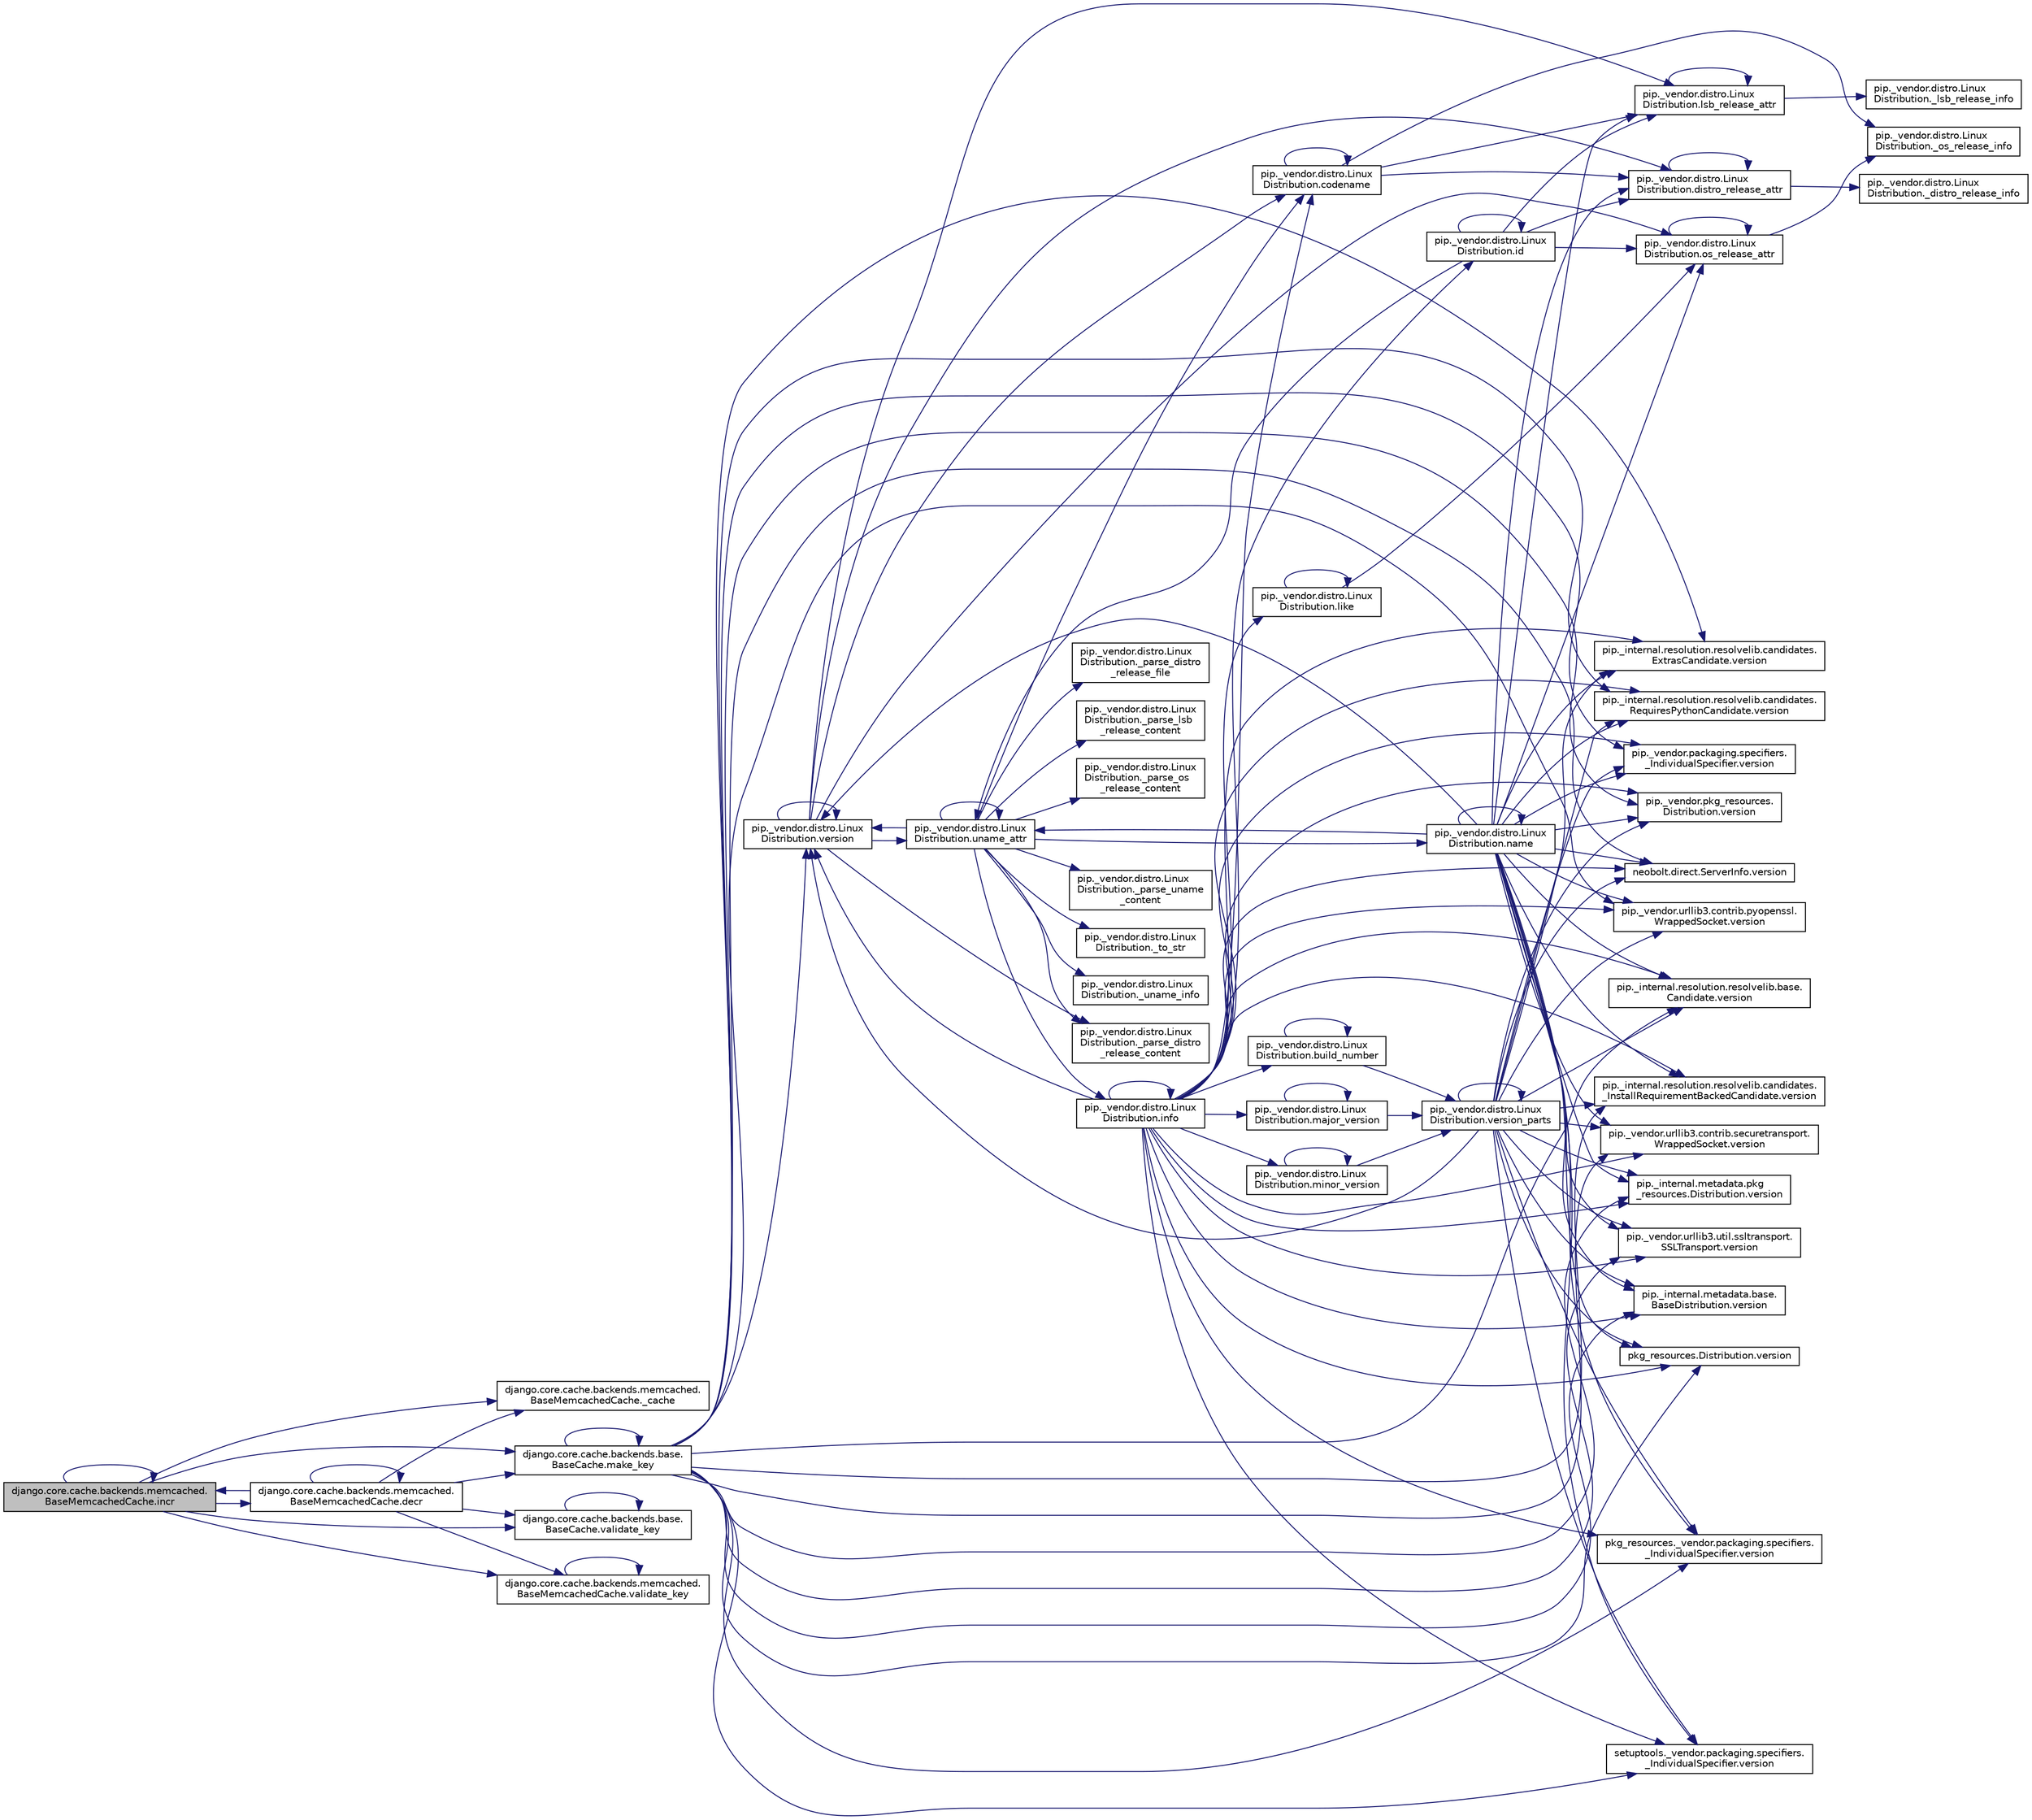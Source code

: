 digraph "django.core.cache.backends.memcached.BaseMemcachedCache.incr"
{
 // LATEX_PDF_SIZE
  edge [fontname="Helvetica",fontsize="10",labelfontname="Helvetica",labelfontsize="10"];
  node [fontname="Helvetica",fontsize="10",shape=record];
  rankdir="LR";
  Node1 [label="django.core.cache.backends.memcached.\lBaseMemcachedCache.incr",height=0.2,width=0.4,color="black", fillcolor="grey75", style="filled", fontcolor="black",tooltip=" "];
  Node1 -> Node2 [color="midnightblue",fontsize="10",style="solid",fontname="Helvetica"];
  Node2 [label="django.core.cache.backends.memcached.\lBaseMemcachedCache._cache",height=0.2,width=0.4,color="black", fillcolor="white", style="filled",URL="$d3/d36/classdjango_1_1core_1_1cache_1_1backends_1_1memcached_1_1_base_memcached_cache.html#aec7954560fd40d7e33a11eea0e2ccde8",tooltip=" "];
  Node1 -> Node3 [color="midnightblue",fontsize="10",style="solid",fontname="Helvetica"];
  Node3 [label="django.core.cache.backends.memcached.\lBaseMemcachedCache.decr",height=0.2,width=0.4,color="black", fillcolor="white", style="filled",URL="$d3/d36/classdjango_1_1core_1_1cache_1_1backends_1_1memcached_1_1_base_memcached_cache.html#a602c0679ea26957ad37dff4ad50390fc",tooltip=" "];
  Node3 -> Node2 [color="midnightblue",fontsize="10",style="solid",fontname="Helvetica"];
  Node3 -> Node3 [color="midnightblue",fontsize="10",style="solid",fontname="Helvetica"];
  Node3 -> Node1 [color="midnightblue",fontsize="10",style="solid",fontname="Helvetica"];
  Node3 -> Node4 [color="midnightblue",fontsize="10",style="solid",fontname="Helvetica"];
  Node4 [label="django.core.cache.backends.base.\lBaseCache.make_key",height=0.2,width=0.4,color="black", fillcolor="white", style="filled",URL="$d0/d87/classdjango_1_1core_1_1cache_1_1backends_1_1base_1_1_base_cache.html#a8913a325faa9ef7a0b057adf6ec6274e",tooltip=" "];
  Node4 -> Node4 [color="midnightblue",fontsize="10",style="solid",fontname="Helvetica"];
  Node4 -> Node5 [color="midnightblue",fontsize="10",style="solid",fontname="Helvetica"];
  Node5 [label="neobolt.direct.ServerInfo.version",height=0.2,width=0.4,color="black", fillcolor="white", style="filled",URL="$de/d5d/classneobolt_1_1direct_1_1_server_info.html#a40e0fd9b2b291a7178d5b35489b16881",tooltip=" "];
  Node4 -> Node6 [color="midnightblue",fontsize="10",style="solid",fontname="Helvetica"];
  Node6 [label="pip._internal.metadata.base.\lBaseDistribution.version",height=0.2,width=0.4,color="black", fillcolor="white", style="filled",URL="$d7/d34/classpip_1_1__internal_1_1metadata_1_1base_1_1_base_distribution.html#af4024115351223c1472e72e4c17da2fc",tooltip=" "];
  Node4 -> Node7 [color="midnightblue",fontsize="10",style="solid",fontname="Helvetica"];
  Node7 [label="pip._internal.metadata.pkg\l_resources.Distribution.version",height=0.2,width=0.4,color="black", fillcolor="white", style="filled",URL="$dc/df0/classpip_1_1__internal_1_1metadata_1_1pkg__resources_1_1_distribution.html#ac83e189aa08d2465284bb5d465190dde",tooltip=" "];
  Node4 -> Node8 [color="midnightblue",fontsize="10",style="solid",fontname="Helvetica"];
  Node8 [label="pip._internal.resolution.resolvelib.base.\lCandidate.version",height=0.2,width=0.4,color="black", fillcolor="white", style="filled",URL="$db/d18/classpip_1_1__internal_1_1resolution_1_1resolvelib_1_1base_1_1_candidate.html#a9c16dfa9e4f9aefc73ba5e64b22a8475",tooltip=" "];
  Node4 -> Node9 [color="midnightblue",fontsize="10",style="solid",fontname="Helvetica"];
  Node9 [label="pip._internal.resolution.resolvelib.candidates.\l_InstallRequirementBackedCandidate.version",height=0.2,width=0.4,color="black", fillcolor="white", style="filled",URL="$dc/d03/classpip_1_1__internal_1_1resolution_1_1resolvelib_1_1candidates_1_1___install_requirement_backed_candidate.html#a4f4a974e66da6155fd19dedc8149f7a9",tooltip=" "];
  Node4 -> Node10 [color="midnightblue",fontsize="10",style="solid",fontname="Helvetica"];
  Node10 [label="pip._internal.resolution.resolvelib.candidates.\lExtrasCandidate.version",height=0.2,width=0.4,color="black", fillcolor="white", style="filled",URL="$d8/df7/classpip_1_1__internal_1_1resolution_1_1resolvelib_1_1candidates_1_1_extras_candidate.html#afd11c944b3a60218acccf10656b4c59e",tooltip=" "];
  Node4 -> Node11 [color="midnightblue",fontsize="10",style="solid",fontname="Helvetica"];
  Node11 [label="pip._internal.resolution.resolvelib.candidates.\lRequiresPythonCandidate.version",height=0.2,width=0.4,color="black", fillcolor="white", style="filled",URL="$db/d0a/classpip_1_1__internal_1_1resolution_1_1resolvelib_1_1candidates_1_1_requires_python_candidate.html#a2ec46fa71f2669b413ba5b9943c19dfc",tooltip=" "];
  Node4 -> Node12 [color="midnightblue",fontsize="10",style="solid",fontname="Helvetica"];
  Node12 [label="pip._vendor.packaging.specifiers.\l_IndividualSpecifier.version",height=0.2,width=0.4,color="black", fillcolor="white", style="filled",URL="$d9/d98/classpip_1_1__vendor_1_1packaging_1_1specifiers_1_1___individual_specifier.html#a5f58dee6bcf78651ae53becf5ee2f682",tooltip=" "];
  Node4 -> Node13 [color="midnightblue",fontsize="10",style="solid",fontname="Helvetica"];
  Node13 [label="pip._vendor.pkg_resources.\lDistribution.version",height=0.2,width=0.4,color="black", fillcolor="white", style="filled",URL="$d0/ddb/classpip_1_1__vendor_1_1pkg__resources_1_1_distribution.html#acd94a7f669ee4fc277245673ea39e748",tooltip=" "];
  Node4 -> Node14 [color="midnightblue",fontsize="10",style="solid",fontname="Helvetica"];
  Node14 [label="pip._vendor.urllib3.contrib.pyopenssl.\lWrappedSocket.version",height=0.2,width=0.4,color="black", fillcolor="white", style="filled",URL="$d3/d95/classpip_1_1__vendor_1_1urllib3_1_1contrib_1_1pyopenssl_1_1_wrapped_socket.html#a5feafd2bff784708293e180679101471",tooltip=" "];
  Node4 -> Node15 [color="midnightblue",fontsize="10",style="solid",fontname="Helvetica"];
  Node15 [label="pip._vendor.urllib3.contrib.securetransport.\lWrappedSocket.version",height=0.2,width=0.4,color="black", fillcolor="white", style="filled",URL="$da/dfd/classpip_1_1__vendor_1_1urllib3_1_1contrib_1_1securetransport_1_1_wrapped_socket.html#af0d3f6b340221cc6e658dab4137b8391",tooltip=" "];
  Node4 -> Node16 [color="midnightblue",fontsize="10",style="solid",fontname="Helvetica"];
  Node16 [label="pip._vendor.distro.Linux\lDistribution.version",height=0.2,width=0.4,color="black", fillcolor="white", style="filled",URL="$db/dc1/classpip_1_1__vendor_1_1distro_1_1_linux_distribution.html#a0c37e11aca02766e25025a395c09dd8b",tooltip=" "];
  Node16 -> Node17 [color="midnightblue",fontsize="10",style="solid",fontname="Helvetica"];
  Node17 [label="pip._vendor.distro.Linux\lDistribution._parse_distro\l_release_content",height=0.2,width=0.4,color="black", fillcolor="white", style="filled",URL="$db/dc1/classpip_1_1__vendor_1_1distro_1_1_linux_distribution.html#aa74c8b8f216e13c0f0d81f2b952ed689",tooltip=" "];
  Node16 -> Node18 [color="midnightblue",fontsize="10",style="solid",fontname="Helvetica"];
  Node18 [label="pip._vendor.distro.Linux\lDistribution.codename",height=0.2,width=0.4,color="black", fillcolor="white", style="filled",URL="$db/dc1/classpip_1_1__vendor_1_1distro_1_1_linux_distribution.html#a8b01fa5c9b2883dab710ca528927a6d2",tooltip=" "];
  Node18 -> Node19 [color="midnightblue",fontsize="10",style="solid",fontname="Helvetica"];
  Node19 [label="pip._vendor.distro.Linux\lDistribution._os_release_info",height=0.2,width=0.4,color="black", fillcolor="white", style="filled",URL="$db/dc1/classpip_1_1__vendor_1_1distro_1_1_linux_distribution.html#a9e99d08a1ee6d485377d8a6f72c5fca9",tooltip=" "];
  Node18 -> Node18 [color="midnightblue",fontsize="10",style="solid",fontname="Helvetica"];
  Node18 -> Node20 [color="midnightblue",fontsize="10",style="solid",fontname="Helvetica"];
  Node20 [label="pip._vendor.distro.Linux\lDistribution.distro_release_attr",height=0.2,width=0.4,color="black", fillcolor="white", style="filled",URL="$db/dc1/classpip_1_1__vendor_1_1distro_1_1_linux_distribution.html#a783e432baf3c43e5c59d94715abe882d",tooltip=" "];
  Node20 -> Node21 [color="midnightblue",fontsize="10",style="solid",fontname="Helvetica"];
  Node21 [label="pip._vendor.distro.Linux\lDistribution._distro_release_info",height=0.2,width=0.4,color="black", fillcolor="white", style="filled",URL="$db/dc1/classpip_1_1__vendor_1_1distro_1_1_linux_distribution.html#a0455782d9bf0abff28527e1cc22af86e",tooltip=" "];
  Node20 -> Node20 [color="midnightblue",fontsize="10",style="solid",fontname="Helvetica"];
  Node18 -> Node22 [color="midnightblue",fontsize="10",style="solid",fontname="Helvetica"];
  Node22 [label="pip._vendor.distro.Linux\lDistribution.lsb_release_attr",height=0.2,width=0.4,color="black", fillcolor="white", style="filled",URL="$db/dc1/classpip_1_1__vendor_1_1distro_1_1_linux_distribution.html#a2fb20b28b68f25e4868e8d4b517bb710",tooltip=" "];
  Node22 -> Node23 [color="midnightblue",fontsize="10",style="solid",fontname="Helvetica"];
  Node23 [label="pip._vendor.distro.Linux\lDistribution._lsb_release_info",height=0.2,width=0.4,color="black", fillcolor="white", style="filled",URL="$db/dc1/classpip_1_1__vendor_1_1distro_1_1_linux_distribution.html#a0cbc9117e4ae04e173d26260d517dea1",tooltip=" "];
  Node22 -> Node22 [color="midnightblue",fontsize="10",style="solid",fontname="Helvetica"];
  Node16 -> Node20 [color="midnightblue",fontsize="10",style="solid",fontname="Helvetica"];
  Node16 -> Node22 [color="midnightblue",fontsize="10",style="solid",fontname="Helvetica"];
  Node16 -> Node24 [color="midnightblue",fontsize="10",style="solid",fontname="Helvetica"];
  Node24 [label="pip._vendor.distro.Linux\lDistribution.os_release_attr",height=0.2,width=0.4,color="black", fillcolor="white", style="filled",URL="$db/dc1/classpip_1_1__vendor_1_1distro_1_1_linux_distribution.html#a2c980e7f2faf33563d32e0a0b1309cfa",tooltip=" "];
  Node24 -> Node19 [color="midnightblue",fontsize="10",style="solid",fontname="Helvetica"];
  Node24 -> Node24 [color="midnightblue",fontsize="10",style="solid",fontname="Helvetica"];
  Node16 -> Node25 [color="midnightblue",fontsize="10",style="solid",fontname="Helvetica"];
  Node25 [label="pip._vendor.distro.Linux\lDistribution.uname_attr",height=0.2,width=0.4,color="black", fillcolor="white", style="filled",URL="$db/dc1/classpip_1_1__vendor_1_1distro_1_1_linux_distribution.html#a82939a6850962797338a64083a30a2ec",tooltip=" "];
  Node25 -> Node17 [color="midnightblue",fontsize="10",style="solid",fontname="Helvetica"];
  Node25 -> Node26 [color="midnightblue",fontsize="10",style="solid",fontname="Helvetica"];
  Node26 [label="pip._vendor.distro.Linux\lDistribution._parse_distro\l_release_file",height=0.2,width=0.4,color="black", fillcolor="white", style="filled",URL="$db/dc1/classpip_1_1__vendor_1_1distro_1_1_linux_distribution.html#ad45007cf2352023cbf2b1f66d528720d",tooltip=" "];
  Node25 -> Node27 [color="midnightblue",fontsize="10",style="solid",fontname="Helvetica"];
  Node27 [label="pip._vendor.distro.Linux\lDistribution._parse_lsb\l_release_content",height=0.2,width=0.4,color="black", fillcolor="white", style="filled",URL="$db/dc1/classpip_1_1__vendor_1_1distro_1_1_linux_distribution.html#a263d93dbdf8e1f0790d8e99ce3e44ae1",tooltip=" "];
  Node25 -> Node28 [color="midnightblue",fontsize="10",style="solid",fontname="Helvetica"];
  Node28 [label="pip._vendor.distro.Linux\lDistribution._parse_os\l_release_content",height=0.2,width=0.4,color="black", fillcolor="white", style="filled",URL="$db/dc1/classpip_1_1__vendor_1_1distro_1_1_linux_distribution.html#a4655249020d118550be9366ca10e6160",tooltip=" "];
  Node25 -> Node29 [color="midnightblue",fontsize="10",style="solid",fontname="Helvetica"];
  Node29 [label="pip._vendor.distro.Linux\lDistribution._parse_uname\l_content",height=0.2,width=0.4,color="black", fillcolor="white", style="filled",URL="$db/dc1/classpip_1_1__vendor_1_1distro_1_1_linux_distribution.html#a35b4e47c369768ad7576e8958944ec14",tooltip=" "];
  Node25 -> Node30 [color="midnightblue",fontsize="10",style="solid",fontname="Helvetica"];
  Node30 [label="pip._vendor.distro.Linux\lDistribution._to_str",height=0.2,width=0.4,color="black", fillcolor="white", style="filled",URL="$db/dc1/classpip_1_1__vendor_1_1distro_1_1_linux_distribution.html#a41af716f62e9615713e2a8848edfb485",tooltip=" "];
  Node25 -> Node31 [color="midnightblue",fontsize="10",style="solid",fontname="Helvetica"];
  Node31 [label="pip._vendor.distro.Linux\lDistribution._uname_info",height=0.2,width=0.4,color="black", fillcolor="white", style="filled",URL="$db/dc1/classpip_1_1__vendor_1_1distro_1_1_linux_distribution.html#ab5a3479e28ad6fb9c4073c353b62c56b",tooltip=" "];
  Node25 -> Node18 [color="midnightblue",fontsize="10",style="solid",fontname="Helvetica"];
  Node25 -> Node32 [color="midnightblue",fontsize="10",style="solid",fontname="Helvetica"];
  Node32 [label="pip._vendor.distro.Linux\lDistribution.info",height=0.2,width=0.4,color="black", fillcolor="white", style="filled",URL="$db/dc1/classpip_1_1__vendor_1_1distro_1_1_linux_distribution.html#a8d936e9ec6198181f15f5b1bf07f065d",tooltip=" "];
  Node32 -> Node33 [color="midnightblue",fontsize="10",style="solid",fontname="Helvetica"];
  Node33 [label="pip._vendor.distro.Linux\lDistribution.build_number",height=0.2,width=0.4,color="black", fillcolor="white", style="filled",URL="$db/dc1/classpip_1_1__vendor_1_1distro_1_1_linux_distribution.html#a6f133fc881eea68a8fd21dde923639f3",tooltip=" "];
  Node33 -> Node33 [color="midnightblue",fontsize="10",style="solid",fontname="Helvetica"];
  Node33 -> Node34 [color="midnightblue",fontsize="10",style="solid",fontname="Helvetica"];
  Node34 [label="pip._vendor.distro.Linux\lDistribution.version_parts",height=0.2,width=0.4,color="black", fillcolor="white", style="filled",URL="$db/dc1/classpip_1_1__vendor_1_1distro_1_1_linux_distribution.html#a75cf0bb28d95514dc96425ef8c192660",tooltip=" "];
  Node34 -> Node5 [color="midnightblue",fontsize="10",style="solid",fontname="Helvetica"];
  Node34 -> Node6 [color="midnightblue",fontsize="10",style="solid",fontname="Helvetica"];
  Node34 -> Node7 [color="midnightblue",fontsize="10",style="solid",fontname="Helvetica"];
  Node34 -> Node8 [color="midnightblue",fontsize="10",style="solid",fontname="Helvetica"];
  Node34 -> Node9 [color="midnightblue",fontsize="10",style="solid",fontname="Helvetica"];
  Node34 -> Node10 [color="midnightblue",fontsize="10",style="solid",fontname="Helvetica"];
  Node34 -> Node11 [color="midnightblue",fontsize="10",style="solid",fontname="Helvetica"];
  Node34 -> Node12 [color="midnightblue",fontsize="10",style="solid",fontname="Helvetica"];
  Node34 -> Node13 [color="midnightblue",fontsize="10",style="solid",fontname="Helvetica"];
  Node34 -> Node14 [color="midnightblue",fontsize="10",style="solid",fontname="Helvetica"];
  Node34 -> Node15 [color="midnightblue",fontsize="10",style="solid",fontname="Helvetica"];
  Node34 -> Node35 [color="midnightblue",fontsize="10",style="solid",fontname="Helvetica"];
  Node35 [label="pip._vendor.urllib3.util.ssltransport.\lSSLTransport.version",height=0.2,width=0.4,color="black", fillcolor="white", style="filled",URL="$d5/d5b/classpip_1_1__vendor_1_1urllib3_1_1util_1_1ssltransport_1_1_s_s_l_transport.html#a51f8748cf15d48f45d8386689b8c3dd7",tooltip=" "];
  Node34 -> Node36 [color="midnightblue",fontsize="10",style="solid",fontname="Helvetica"];
  Node36 [label="pkg_resources.Distribution.version",height=0.2,width=0.4,color="black", fillcolor="white", style="filled",URL="$d8/d25/classpkg__resources_1_1_distribution.html#a454a1c3eae52dee89980a24d7c67f036",tooltip=" "];
  Node34 -> Node37 [color="midnightblue",fontsize="10",style="solid",fontname="Helvetica"];
  Node37 [label="pkg_resources._vendor.packaging.specifiers.\l_IndividualSpecifier.version",height=0.2,width=0.4,color="black", fillcolor="white", style="filled",URL="$d7/d3d/classpkg__resources_1_1__vendor_1_1packaging_1_1specifiers_1_1___individual_specifier.html#a98ff7bb31634856e5dda863aacbcb98b",tooltip=" "];
  Node34 -> Node16 [color="midnightblue",fontsize="10",style="solid",fontname="Helvetica"];
  Node34 -> Node38 [color="midnightblue",fontsize="10",style="solid",fontname="Helvetica"];
  Node38 [label="setuptools._vendor.packaging.specifiers.\l_IndividualSpecifier.version",height=0.2,width=0.4,color="black", fillcolor="white", style="filled",URL="$d2/dfa/classsetuptools_1_1__vendor_1_1packaging_1_1specifiers_1_1___individual_specifier.html#adbeb1ca50221bae20afba44631b69ea1",tooltip=" "];
  Node34 -> Node34 [color="midnightblue",fontsize="10",style="solid",fontname="Helvetica"];
  Node32 -> Node18 [color="midnightblue",fontsize="10",style="solid",fontname="Helvetica"];
  Node32 -> Node39 [color="midnightblue",fontsize="10",style="solid",fontname="Helvetica"];
  Node39 [label="pip._vendor.distro.Linux\lDistribution.id",height=0.2,width=0.4,color="black", fillcolor="white", style="filled",URL="$db/dc1/classpip_1_1__vendor_1_1distro_1_1_linux_distribution.html#a116be2692b0f408214126c823ce11add",tooltip=" "];
  Node39 -> Node20 [color="midnightblue",fontsize="10",style="solid",fontname="Helvetica"];
  Node39 -> Node39 [color="midnightblue",fontsize="10",style="solid",fontname="Helvetica"];
  Node39 -> Node22 [color="midnightblue",fontsize="10",style="solid",fontname="Helvetica"];
  Node39 -> Node24 [color="midnightblue",fontsize="10",style="solid",fontname="Helvetica"];
  Node39 -> Node25 [color="midnightblue",fontsize="10",style="solid",fontname="Helvetica"];
  Node32 -> Node32 [color="midnightblue",fontsize="10",style="solid",fontname="Helvetica"];
  Node32 -> Node40 [color="midnightblue",fontsize="10",style="solid",fontname="Helvetica"];
  Node40 [label="pip._vendor.distro.Linux\lDistribution.like",height=0.2,width=0.4,color="black", fillcolor="white", style="filled",URL="$db/dc1/classpip_1_1__vendor_1_1distro_1_1_linux_distribution.html#a65bc00eb33209666ff0bda45659b31fe",tooltip=" "];
  Node40 -> Node40 [color="midnightblue",fontsize="10",style="solid",fontname="Helvetica"];
  Node40 -> Node24 [color="midnightblue",fontsize="10",style="solid",fontname="Helvetica"];
  Node32 -> Node41 [color="midnightblue",fontsize="10",style="solid",fontname="Helvetica"];
  Node41 [label="pip._vendor.distro.Linux\lDistribution.major_version",height=0.2,width=0.4,color="black", fillcolor="white", style="filled",URL="$db/dc1/classpip_1_1__vendor_1_1distro_1_1_linux_distribution.html#a506c0bccc9c7486786b399ef3d0ac122",tooltip=" "];
  Node41 -> Node41 [color="midnightblue",fontsize="10",style="solid",fontname="Helvetica"];
  Node41 -> Node34 [color="midnightblue",fontsize="10",style="solid",fontname="Helvetica"];
  Node32 -> Node42 [color="midnightblue",fontsize="10",style="solid",fontname="Helvetica"];
  Node42 [label="pip._vendor.distro.Linux\lDistribution.minor_version",height=0.2,width=0.4,color="black", fillcolor="white", style="filled",URL="$db/dc1/classpip_1_1__vendor_1_1distro_1_1_linux_distribution.html#a56ce7b60ce6e6d469ef2ca23999dbbc7",tooltip=" "];
  Node42 -> Node42 [color="midnightblue",fontsize="10",style="solid",fontname="Helvetica"];
  Node42 -> Node34 [color="midnightblue",fontsize="10",style="solid",fontname="Helvetica"];
  Node32 -> Node5 [color="midnightblue",fontsize="10",style="solid",fontname="Helvetica"];
  Node32 -> Node6 [color="midnightblue",fontsize="10",style="solid",fontname="Helvetica"];
  Node32 -> Node7 [color="midnightblue",fontsize="10",style="solid",fontname="Helvetica"];
  Node32 -> Node8 [color="midnightblue",fontsize="10",style="solid",fontname="Helvetica"];
  Node32 -> Node9 [color="midnightblue",fontsize="10",style="solid",fontname="Helvetica"];
  Node32 -> Node10 [color="midnightblue",fontsize="10",style="solid",fontname="Helvetica"];
  Node32 -> Node11 [color="midnightblue",fontsize="10",style="solid",fontname="Helvetica"];
  Node32 -> Node12 [color="midnightblue",fontsize="10",style="solid",fontname="Helvetica"];
  Node32 -> Node13 [color="midnightblue",fontsize="10",style="solid",fontname="Helvetica"];
  Node32 -> Node14 [color="midnightblue",fontsize="10",style="solid",fontname="Helvetica"];
  Node32 -> Node15 [color="midnightblue",fontsize="10",style="solid",fontname="Helvetica"];
  Node32 -> Node35 [color="midnightblue",fontsize="10",style="solid",fontname="Helvetica"];
  Node32 -> Node36 [color="midnightblue",fontsize="10",style="solid",fontname="Helvetica"];
  Node32 -> Node37 [color="midnightblue",fontsize="10",style="solid",fontname="Helvetica"];
  Node32 -> Node16 [color="midnightblue",fontsize="10",style="solid",fontname="Helvetica"];
  Node32 -> Node38 [color="midnightblue",fontsize="10",style="solid",fontname="Helvetica"];
  Node25 -> Node43 [color="midnightblue",fontsize="10",style="solid",fontname="Helvetica"];
  Node43 [label="pip._vendor.distro.Linux\lDistribution.name",height=0.2,width=0.4,color="black", fillcolor="white", style="filled",URL="$db/dc1/classpip_1_1__vendor_1_1distro_1_1_linux_distribution.html#a7bbcbb9f1bf561b231f594b5bb251dbc",tooltip=" "];
  Node43 -> Node20 [color="midnightblue",fontsize="10",style="solid",fontname="Helvetica"];
  Node43 -> Node22 [color="midnightblue",fontsize="10",style="solid",fontname="Helvetica"];
  Node43 -> Node43 [color="midnightblue",fontsize="10",style="solid",fontname="Helvetica"];
  Node43 -> Node24 [color="midnightblue",fontsize="10",style="solid",fontname="Helvetica"];
  Node43 -> Node25 [color="midnightblue",fontsize="10",style="solid",fontname="Helvetica"];
  Node43 -> Node5 [color="midnightblue",fontsize="10",style="solid",fontname="Helvetica"];
  Node43 -> Node6 [color="midnightblue",fontsize="10",style="solid",fontname="Helvetica"];
  Node43 -> Node7 [color="midnightblue",fontsize="10",style="solid",fontname="Helvetica"];
  Node43 -> Node8 [color="midnightblue",fontsize="10",style="solid",fontname="Helvetica"];
  Node43 -> Node9 [color="midnightblue",fontsize="10",style="solid",fontname="Helvetica"];
  Node43 -> Node10 [color="midnightblue",fontsize="10",style="solid",fontname="Helvetica"];
  Node43 -> Node11 [color="midnightblue",fontsize="10",style="solid",fontname="Helvetica"];
  Node43 -> Node12 [color="midnightblue",fontsize="10",style="solid",fontname="Helvetica"];
  Node43 -> Node13 [color="midnightblue",fontsize="10",style="solid",fontname="Helvetica"];
  Node43 -> Node14 [color="midnightblue",fontsize="10",style="solid",fontname="Helvetica"];
  Node43 -> Node15 [color="midnightblue",fontsize="10",style="solid",fontname="Helvetica"];
  Node43 -> Node16 [color="midnightblue",fontsize="10",style="solid",fontname="Helvetica"];
  Node43 -> Node35 [color="midnightblue",fontsize="10",style="solid",fontname="Helvetica"];
  Node43 -> Node36 [color="midnightblue",fontsize="10",style="solid",fontname="Helvetica"];
  Node43 -> Node37 [color="midnightblue",fontsize="10",style="solid",fontname="Helvetica"];
  Node43 -> Node38 [color="midnightblue",fontsize="10",style="solid",fontname="Helvetica"];
  Node25 -> Node25 [color="midnightblue",fontsize="10",style="solid",fontname="Helvetica"];
  Node25 -> Node16 [color="midnightblue",fontsize="10",style="solid",fontname="Helvetica"];
  Node16 -> Node16 [color="midnightblue",fontsize="10",style="solid",fontname="Helvetica"];
  Node4 -> Node35 [color="midnightblue",fontsize="10",style="solid",fontname="Helvetica"];
  Node4 -> Node36 [color="midnightblue",fontsize="10",style="solid",fontname="Helvetica"];
  Node4 -> Node37 [color="midnightblue",fontsize="10",style="solid",fontname="Helvetica"];
  Node4 -> Node38 [color="midnightblue",fontsize="10",style="solid",fontname="Helvetica"];
  Node3 -> Node44 [color="midnightblue",fontsize="10",style="solid",fontname="Helvetica"];
  Node44 [label="django.core.cache.backends.base.\lBaseCache.validate_key",height=0.2,width=0.4,color="black", fillcolor="white", style="filled",URL="$d0/d87/classdjango_1_1core_1_1cache_1_1backends_1_1base_1_1_base_cache.html#a4341393f6884d6d3273278abc4668ae9",tooltip=" "];
  Node44 -> Node44 [color="midnightblue",fontsize="10",style="solid",fontname="Helvetica"];
  Node3 -> Node45 [color="midnightblue",fontsize="10",style="solid",fontname="Helvetica"];
  Node45 [label="django.core.cache.backends.memcached.\lBaseMemcachedCache.validate_key",height=0.2,width=0.4,color="black", fillcolor="white", style="filled",URL="$d3/d36/classdjango_1_1core_1_1cache_1_1backends_1_1memcached_1_1_base_memcached_cache.html#acc74dd734ae3f44d35df9d08675e240e",tooltip=" "];
  Node45 -> Node45 [color="midnightblue",fontsize="10",style="solid",fontname="Helvetica"];
  Node1 -> Node1 [color="midnightblue",fontsize="10",style="solid",fontname="Helvetica"];
  Node1 -> Node4 [color="midnightblue",fontsize="10",style="solid",fontname="Helvetica"];
  Node1 -> Node44 [color="midnightblue",fontsize="10",style="solid",fontname="Helvetica"];
  Node1 -> Node45 [color="midnightblue",fontsize="10",style="solid",fontname="Helvetica"];
}
